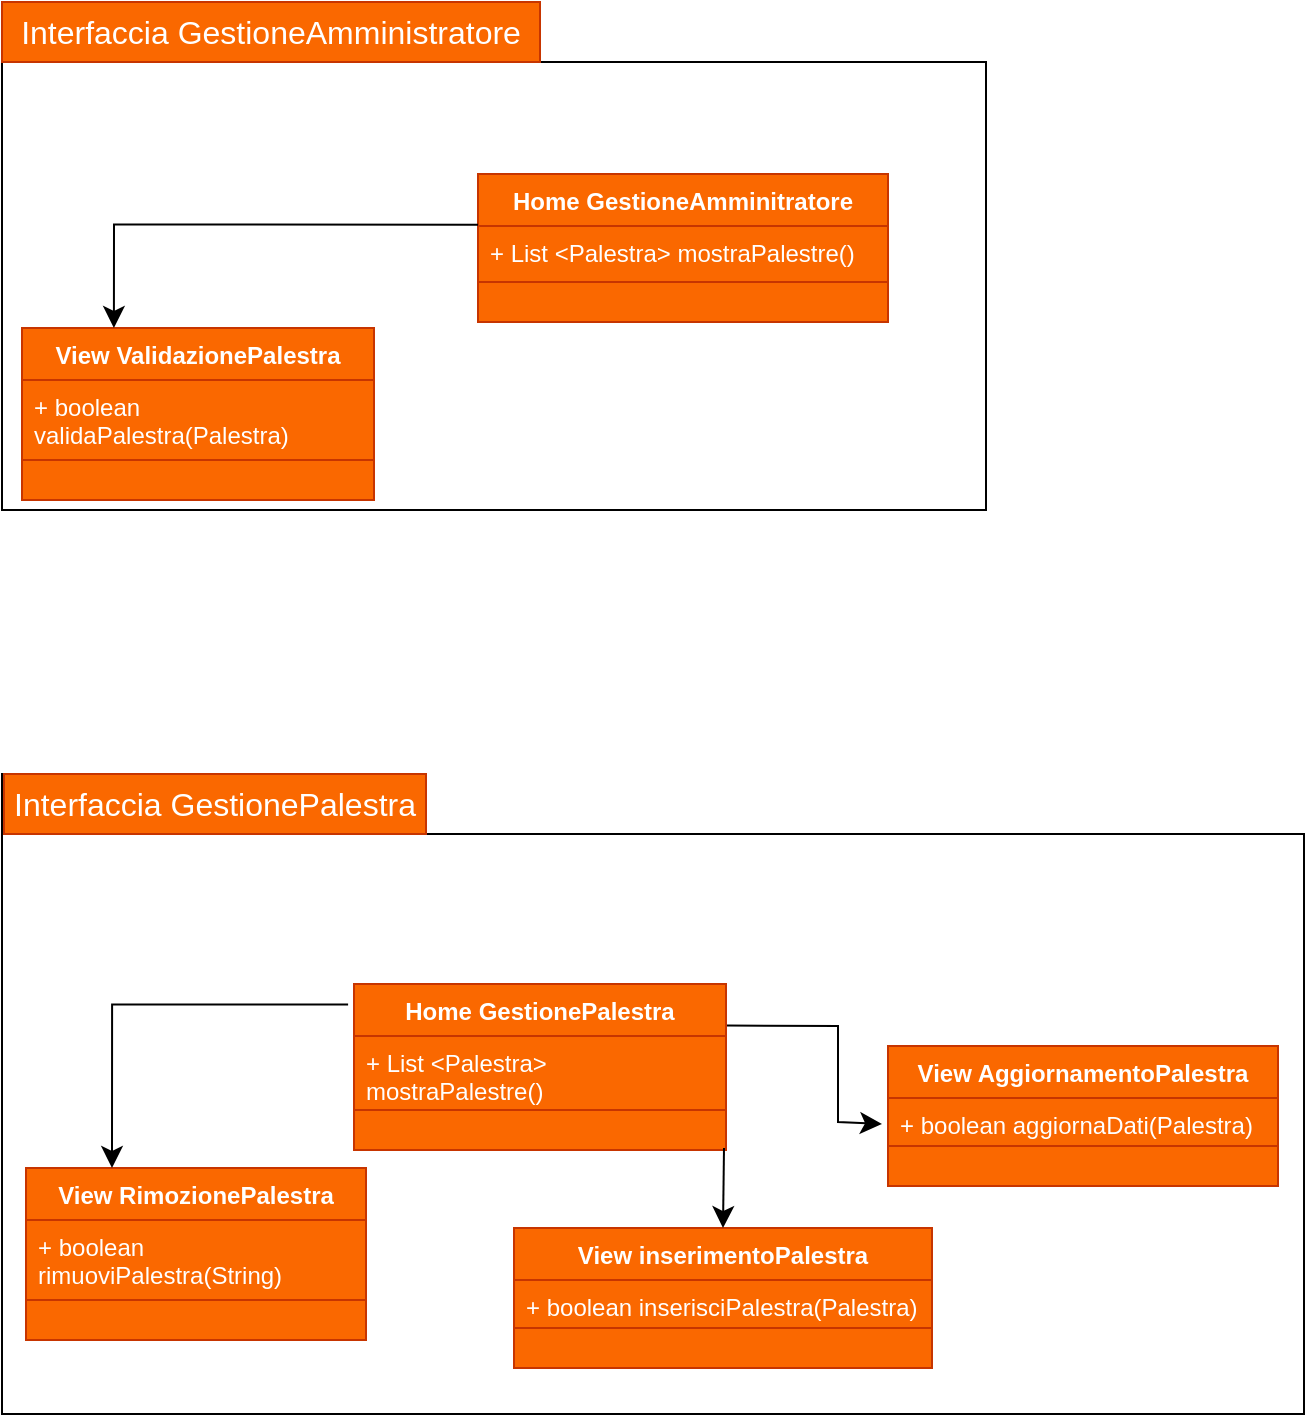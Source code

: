<mxfile version="24.5.4" type="github">
  <diagram name="Pagina-1" id="A7fl4fad_3Z5gy41zm9X">
    <mxGraphModel dx="651" dy="1209" grid="0" gridSize="10" guides="1" tooltips="1" connect="1" arrows="1" fold="1" page="0" pageScale="1" pageWidth="827" pageHeight="1169" math="0" shadow="0">
      <root>
        <mxCell id="0" />
        <mxCell id="1" parent="0" />
        <mxCell id="KeP3qOd79hXcm0X9JfTY-1" value="" style="shape=folder;fontStyle=1;spacingTop=10;tabWidth=210;tabHeight=30;tabPosition=left;html=1;whiteSpace=wrap;" vertex="1" parent="1">
          <mxGeometry x="167" y="-15" width="492" height="254" as="geometry" />
        </mxCell>
        <mxCell id="KeP3qOd79hXcm0X9JfTY-2" value="&lt;font color=&quot;#ffffff&quot;&gt;Interfaccia GestioneAmministratore&lt;/font&gt;" style="text;strokeColor=#C73500;fillColor=#fa6800;html=1;align=center;verticalAlign=middle;whiteSpace=wrap;rounded=0;fontSize=16;fontColor=#000000;" vertex="1" parent="1">
          <mxGeometry x="167" y="-15" width="269" height="30" as="geometry" />
        </mxCell>
        <mxCell id="KeP3qOd79hXcm0X9JfTY-3" style="edgeStyle=none;curved=1;rounded=0;orthogonalLoop=1;jettySize=auto;html=1;exitX=0.5;exitY=0;exitDx=0;exitDy=0;fontSize=12;startSize=8;endSize=8;" edge="1" parent="1">
          <mxGeometry relative="1" as="geometry">
            <mxPoint x="581" y="3" as="sourcePoint" />
            <mxPoint x="581" y="3" as="targetPoint" />
          </mxGeometry>
        </mxCell>
        <mxCell id="KeP3qOd79hXcm0X9JfTY-4" value="&lt;font color=&quot;#ffffff&quot;&gt;View ValidazionePalestra&lt;br&gt;&lt;/font&gt;" style="swimlane;fontStyle=1;align=center;verticalAlign=top;childLayout=stackLayout;horizontal=1;startSize=26;horizontalStack=0;resizeParent=1;resizeParentMax=0;resizeLast=0;collapsible=1;marginBottom=0;whiteSpace=wrap;html=1;fillColor=#fa6800;fontColor=#000000;strokeColor=#C73500;" vertex="1" parent="1">
          <mxGeometry x="177" y="148" width="176" height="86" as="geometry" />
        </mxCell>
        <mxCell id="KeP3qOd79hXcm0X9JfTY-5" value="&lt;font color=&quot;#ffffff&quot;&gt;+ boolean validaPalestra(Palestra)&lt;/font&gt;" style="text;strokeColor=#C73500;fillColor=#fa6800;align=left;verticalAlign=top;spacingLeft=4;spacingRight=4;overflow=hidden;rotatable=0;points=[[0,0.5],[1,0.5]];portConstraint=eastwest;whiteSpace=wrap;html=1;fontColor=#000000;" vertex="1" parent="KeP3qOd79hXcm0X9JfTY-4">
          <mxGeometry y="26" width="176" height="40" as="geometry" />
        </mxCell>
        <mxCell id="KeP3qOd79hXcm0X9JfTY-6" value="" style="line;strokeWidth=1;fillColor=#fa6800;align=left;verticalAlign=middle;spacingTop=-1;spacingLeft=3;spacingRight=3;rotatable=0;labelPosition=right;points=[];portConstraint=eastwest;strokeColor=#FF8000;fontColor=#000000;" vertex="1" parent="KeP3qOd79hXcm0X9JfTY-4">
          <mxGeometry y="66" width="176" as="geometry" />
        </mxCell>
        <mxCell id="KeP3qOd79hXcm0X9JfTY-7" value="&lt;div&gt;&lt;br&gt;&lt;/div&gt;&lt;div&gt;&lt;br&gt;&lt;/div&gt;" style="text;strokeColor=#C73500;fillColor=#fa6800;align=left;verticalAlign=top;spacingLeft=4;spacingRight=4;overflow=hidden;rotatable=0;points=[[0,0.5],[1,0.5]];portConstraint=eastwest;whiteSpace=wrap;html=1;fontColor=#000000;" vertex="1" parent="KeP3qOd79hXcm0X9JfTY-4">
          <mxGeometry y="66" width="176" height="20" as="geometry" />
        </mxCell>
        <mxCell id="KeP3qOd79hXcm0X9JfTY-8" value="&lt;font color=&quot;#ffffff&quot;&gt;Home GestioneAmminitratore&lt;/font&gt;" style="swimlane;fontStyle=1;align=center;verticalAlign=top;childLayout=stackLayout;horizontal=1;startSize=26;horizontalStack=0;resizeParent=1;resizeParentMax=0;resizeLast=0;collapsible=1;marginBottom=0;whiteSpace=wrap;html=1;fillColor=#fa6800;fontColor=#000000;strokeColor=#C73500;" vertex="1" parent="1">
          <mxGeometry x="405" y="71" width="205" height="74" as="geometry" />
        </mxCell>
        <mxCell id="KeP3qOd79hXcm0X9JfTY-9" value="&lt;font color=&quot;#ffffff&quot;&gt;+ List &amp;lt;Palestra&amp;gt; mostraPalestre()&lt;/font&gt;" style="text;strokeColor=#C73500;fillColor=#fa6800;align=left;verticalAlign=top;spacingLeft=4;spacingRight=4;overflow=hidden;rotatable=0;points=[[0,0.5],[1,0.5]];portConstraint=eastwest;whiteSpace=wrap;html=1;fontColor=#000000;" vertex="1" parent="KeP3qOd79hXcm0X9JfTY-8">
          <mxGeometry y="26" width="205" height="28" as="geometry" />
        </mxCell>
        <mxCell id="KeP3qOd79hXcm0X9JfTY-10" value="" style="line;strokeWidth=1;fillColor=#fa6800;align=left;verticalAlign=middle;spacingTop=-1;spacingLeft=3;spacingRight=3;rotatable=0;labelPosition=right;points=[];portConstraint=eastwest;strokeColor=#FF8000;fontColor=#000000;" vertex="1" parent="KeP3qOd79hXcm0X9JfTY-8">
          <mxGeometry y="54" width="205" as="geometry" />
        </mxCell>
        <mxCell id="KeP3qOd79hXcm0X9JfTY-11" value="&lt;div&gt;&lt;br&gt;&lt;/div&gt;&lt;div&gt;&lt;br&gt;&lt;/div&gt;" style="text;strokeColor=#C73500;fillColor=#fa6800;align=left;verticalAlign=top;spacingLeft=4;spacingRight=4;overflow=hidden;rotatable=0;points=[[0,0.5],[1,0.5]];portConstraint=eastwest;whiteSpace=wrap;html=1;fontColor=#000000;" vertex="1" parent="KeP3qOd79hXcm0X9JfTY-8">
          <mxGeometry y="54" width="205" height="20" as="geometry" />
        </mxCell>
        <mxCell id="KeP3qOd79hXcm0X9JfTY-13" style="edgeStyle=none;curved=0;rounded=0;orthogonalLoop=1;jettySize=auto;html=1;fontSize=12;startSize=8;endSize=8;exitX=0;exitY=-0.024;exitDx=0;exitDy=0;exitPerimeter=0;" edge="1" parent="1" source="KeP3qOd79hXcm0X9JfTY-9">
          <mxGeometry relative="1" as="geometry">
            <mxPoint x="341" y="96.25" as="sourcePoint" />
            <mxPoint x="222.95" y="148" as="targetPoint" />
            <Array as="points">
              <mxPoint x="223" y="96.25" />
            </Array>
          </mxGeometry>
        </mxCell>
        <mxCell id="KeP3qOd79hXcm0X9JfTY-14" value="" style="shape=folder;fontStyle=1;spacingTop=10;tabWidth=210;tabHeight=30;tabPosition=left;html=1;whiteSpace=wrap;" vertex="1" parent="1">
          <mxGeometry x="167" y="371" width="651" height="320" as="geometry" />
        </mxCell>
        <mxCell id="KeP3qOd79hXcm0X9JfTY-15" value="&lt;font color=&quot;#ffffff&quot;&gt;Interfaccia GestionePalestra&lt;/font&gt;" style="text;strokeColor=#C73500;fillColor=#fa6800;html=1;align=center;verticalAlign=middle;whiteSpace=wrap;rounded=0;fontSize=16;fontColor=#000000;" vertex="1" parent="1">
          <mxGeometry x="168" y="371" width="211" height="30" as="geometry" />
        </mxCell>
        <mxCell id="KeP3qOd79hXcm0X9JfTY-16" style="edgeStyle=none;curved=1;rounded=0;orthogonalLoop=1;jettySize=auto;html=1;exitX=0.5;exitY=0;exitDx=0;exitDy=0;fontSize=12;startSize=8;endSize=8;" edge="1" parent="1">
          <mxGeometry relative="1" as="geometry">
            <mxPoint x="582" y="455" as="sourcePoint" />
            <mxPoint x="582" y="455" as="targetPoint" />
          </mxGeometry>
        </mxCell>
        <mxCell id="KeP3qOd79hXcm0X9JfTY-17" value="&lt;font color=&quot;#ffffff&quot;&gt;View RimozionePalestra&lt;br&gt;&lt;/font&gt;" style="swimlane;fontStyle=1;align=center;verticalAlign=top;childLayout=stackLayout;horizontal=1;startSize=26;horizontalStack=0;resizeParent=1;resizeParentMax=0;resizeLast=0;collapsible=1;marginBottom=0;whiteSpace=wrap;html=1;fillColor=#fa6800;fontColor=#000000;strokeColor=#C73500;" vertex="1" parent="1">
          <mxGeometry x="179" y="568" width="170" height="86" as="geometry" />
        </mxCell>
        <mxCell id="KeP3qOd79hXcm0X9JfTY-18" value="&lt;font color=&quot;#ffffff&quot;&gt;+ boolean rimuoviPalestra(String)&lt;/font&gt;" style="text;strokeColor=#C73500;fillColor=#fa6800;align=left;verticalAlign=top;spacingLeft=4;spacingRight=4;overflow=hidden;rotatable=0;points=[[0,0.5],[1,0.5]];portConstraint=eastwest;whiteSpace=wrap;html=1;fontColor=#000000;" vertex="1" parent="KeP3qOd79hXcm0X9JfTY-17">
          <mxGeometry y="26" width="170" height="40" as="geometry" />
        </mxCell>
        <mxCell id="KeP3qOd79hXcm0X9JfTY-19" value="" style="line;strokeWidth=1;fillColor=#fa6800;align=left;verticalAlign=middle;spacingTop=-1;spacingLeft=3;spacingRight=3;rotatable=0;labelPosition=right;points=[];portConstraint=eastwest;strokeColor=#FF8000;fontColor=#000000;" vertex="1" parent="KeP3qOd79hXcm0X9JfTY-17">
          <mxGeometry y="66" width="170" as="geometry" />
        </mxCell>
        <mxCell id="KeP3qOd79hXcm0X9JfTY-20" value="&lt;div&gt;&lt;br&gt;&lt;/div&gt;&lt;div&gt;&lt;br&gt;&lt;/div&gt;" style="text;strokeColor=#C73500;fillColor=#fa6800;align=left;verticalAlign=top;spacingLeft=4;spacingRight=4;overflow=hidden;rotatable=0;points=[[0,0.5],[1,0.5]];portConstraint=eastwest;whiteSpace=wrap;html=1;fontColor=#000000;" vertex="1" parent="KeP3qOd79hXcm0X9JfTY-17">
          <mxGeometry y="66" width="170" height="20" as="geometry" />
        </mxCell>
        <mxCell id="KeP3qOd79hXcm0X9JfTY-21" value="&lt;font color=&quot;#ffffff&quot;&gt;View inserimentoPalestra&lt;br&gt;&lt;/font&gt;" style="swimlane;fontStyle=1;align=center;verticalAlign=top;childLayout=stackLayout;horizontal=1;startSize=26;horizontalStack=0;resizeParent=1;resizeParentMax=0;resizeLast=0;collapsible=1;marginBottom=0;whiteSpace=wrap;html=1;fillColor=#fa6800;fontColor=#000000;strokeColor=#C73500;" vertex="1" parent="1">
          <mxGeometry x="423" y="598" width="209" height="70" as="geometry" />
        </mxCell>
        <mxCell id="KeP3qOd79hXcm0X9JfTY-22" value="&lt;font color=&quot;#ffffff&quot;&gt;+ boolean inserisciPalestra(Palestra)&lt;/font&gt;" style="text;strokeColor=#C73500;fillColor=#fa6800;align=left;verticalAlign=top;spacingLeft=4;spacingRight=4;overflow=hidden;rotatable=0;points=[[0,0.5],[1,0.5]];portConstraint=eastwest;whiteSpace=wrap;html=1;fontColor=#000000;" vertex="1" parent="KeP3qOd79hXcm0X9JfTY-21">
          <mxGeometry y="26" width="209" height="24" as="geometry" />
        </mxCell>
        <mxCell id="KeP3qOd79hXcm0X9JfTY-23" value="" style="line;strokeWidth=1;fillColor=#fa6800;align=left;verticalAlign=middle;spacingTop=-1;spacingLeft=3;spacingRight=3;rotatable=0;labelPosition=right;points=[];portConstraint=eastwest;strokeColor=#FF8000;fontColor=#000000;" vertex="1" parent="KeP3qOd79hXcm0X9JfTY-21">
          <mxGeometry y="50" width="209" as="geometry" />
        </mxCell>
        <mxCell id="KeP3qOd79hXcm0X9JfTY-24" value="&lt;div&gt;&lt;br&gt;&lt;/div&gt;&lt;div&gt;&lt;br&gt;&lt;/div&gt;" style="text;strokeColor=#C73500;fillColor=#fa6800;align=left;verticalAlign=top;spacingLeft=4;spacingRight=4;overflow=hidden;rotatable=0;points=[[0,0.5],[1,0.5]];portConstraint=eastwest;whiteSpace=wrap;html=1;fontColor=#000000;" vertex="1" parent="KeP3qOd79hXcm0X9JfTY-21">
          <mxGeometry y="50" width="209" height="20" as="geometry" />
        </mxCell>
        <mxCell id="KeP3qOd79hXcm0X9JfTY-25" style="edgeStyle=none;curved=0;rounded=0;orthogonalLoop=1;jettySize=auto;html=1;exitX=1;exitY=0.25;exitDx=0;exitDy=0;fontSize=12;startSize=8;endSize=8;" edge="1" parent="1" source="KeP3qOd79hXcm0X9JfTY-26">
          <mxGeometry relative="1" as="geometry">
            <Array as="points">
              <mxPoint x="585" y="497" />
              <mxPoint x="585" y="545" />
            </Array>
            <mxPoint x="607" y="546" as="targetPoint" />
          </mxGeometry>
        </mxCell>
        <mxCell id="KeP3qOd79hXcm0X9JfTY-26" value="&lt;font color=&quot;#ffffff&quot;&gt;Home GestionePalestra&lt;/font&gt;" style="swimlane;fontStyle=1;align=center;verticalAlign=top;childLayout=stackLayout;horizontal=1;startSize=26;horizontalStack=0;resizeParent=1;resizeParentMax=0;resizeLast=0;collapsible=1;marginBottom=0;whiteSpace=wrap;html=1;fillColor=#fa6800;fontColor=#000000;strokeColor=#C73500;" vertex="1" parent="1">
          <mxGeometry x="343" y="476" width="186" height="83" as="geometry" />
        </mxCell>
        <mxCell id="KeP3qOd79hXcm0X9JfTY-27" value="&lt;span style=&quot;color: rgb(255, 255, 255);&quot;&gt;+ List &amp;lt;Palestra&amp;gt; mostraPalestre()&lt;/span&gt;" style="text;strokeColor=#C73500;fillColor=#fa6800;align=left;verticalAlign=top;spacingLeft=4;spacingRight=4;overflow=hidden;rotatable=0;points=[[0,0.5],[1,0.5]];portConstraint=eastwest;whiteSpace=wrap;html=1;fontColor=#000000;" vertex="1" parent="KeP3qOd79hXcm0X9JfTY-26">
          <mxGeometry y="26" width="186" height="37" as="geometry" />
        </mxCell>
        <mxCell id="KeP3qOd79hXcm0X9JfTY-28" value="" style="line;strokeWidth=1;fillColor=#fa6800;align=left;verticalAlign=middle;spacingTop=-1;spacingLeft=3;spacingRight=3;rotatable=0;labelPosition=right;points=[];portConstraint=eastwest;strokeColor=#FF8000;fontColor=#000000;" vertex="1" parent="KeP3qOd79hXcm0X9JfTY-26">
          <mxGeometry y="63" width="186" as="geometry" />
        </mxCell>
        <mxCell id="KeP3qOd79hXcm0X9JfTY-29" value="&lt;div&gt;&lt;br&gt;&lt;/div&gt;&lt;div&gt;&lt;br&gt;&lt;/div&gt;" style="text;strokeColor=#C73500;fillColor=#fa6800;align=left;verticalAlign=top;spacingLeft=4;spacingRight=4;overflow=hidden;rotatable=0;points=[[0,0.5],[1,0.5]];portConstraint=eastwest;whiteSpace=wrap;html=1;fontColor=#000000;" vertex="1" parent="KeP3qOd79hXcm0X9JfTY-26">
          <mxGeometry y="63" width="186" height="20" as="geometry" />
        </mxCell>
        <mxCell id="KeP3qOd79hXcm0X9JfTY-31" style="edgeStyle=none;curved=0;rounded=0;orthogonalLoop=1;jettySize=auto;html=1;fontSize=12;startSize=8;endSize=8;entryX=0.5;entryY=0;entryDx=0;entryDy=0;" edge="1" parent="1" target="KeP3qOd79hXcm0X9JfTY-21">
          <mxGeometry relative="1" as="geometry">
            <mxPoint x="719" y="569" as="targetPoint" />
            <Array as="points" />
            <mxPoint x="528" y="558" as="sourcePoint" />
          </mxGeometry>
        </mxCell>
        <mxCell id="KeP3qOd79hXcm0X9JfTY-32" style="edgeStyle=none;curved=0;rounded=0;orthogonalLoop=1;jettySize=auto;html=1;fontSize=12;startSize=8;endSize=8;entryX=0.613;entryY=0.025;entryDx=0;entryDy=0;entryPerimeter=0;" edge="1" parent="1">
          <mxGeometry relative="1" as="geometry">
            <mxPoint x="340.05" y="486.25" as="sourcePoint" />
            <mxPoint x="222.0" y="568" as="targetPoint" />
            <Array as="points">
              <mxPoint x="222.05" y="486.25" />
            </Array>
          </mxGeometry>
        </mxCell>
        <mxCell id="KeP3qOd79hXcm0X9JfTY-33" value="&lt;font color=&quot;#ffffff&quot;&gt;View AggiornamentoPalestra&lt;br&gt;&lt;/font&gt;" style="swimlane;fontStyle=1;align=center;verticalAlign=top;childLayout=stackLayout;horizontal=1;startSize=26;horizontalStack=0;resizeParent=1;resizeParentMax=0;resizeLast=0;collapsible=1;marginBottom=0;whiteSpace=wrap;html=1;fillColor=#fa6800;fontColor=#000000;strokeColor=#C73500;" vertex="1" parent="1">
          <mxGeometry x="610" y="507" width="195" height="70" as="geometry" />
        </mxCell>
        <mxCell id="KeP3qOd79hXcm0X9JfTY-34" value="&lt;font color=&quot;#ffffff&quot;&gt;+ boolean aggiornaDati(Palestra)&lt;/font&gt;" style="text;strokeColor=#C73500;fillColor=#fa6800;align=left;verticalAlign=top;spacingLeft=4;spacingRight=4;overflow=hidden;rotatable=0;points=[[0,0.5],[1,0.5]];portConstraint=eastwest;whiteSpace=wrap;html=1;fontColor=#000000;" vertex="1" parent="KeP3qOd79hXcm0X9JfTY-33">
          <mxGeometry y="26" width="195" height="24" as="geometry" />
        </mxCell>
        <mxCell id="KeP3qOd79hXcm0X9JfTY-35" value="" style="line;strokeWidth=1;fillColor=#fa6800;align=left;verticalAlign=middle;spacingTop=-1;spacingLeft=3;spacingRight=3;rotatable=0;labelPosition=right;points=[];portConstraint=eastwest;strokeColor=#FF8000;fontColor=#000000;" vertex="1" parent="KeP3qOd79hXcm0X9JfTY-33">
          <mxGeometry y="50" width="195" as="geometry" />
        </mxCell>
        <mxCell id="KeP3qOd79hXcm0X9JfTY-36" value="&lt;div&gt;&lt;br&gt;&lt;/div&gt;&lt;div&gt;&lt;br&gt;&lt;/div&gt;" style="text;strokeColor=#C73500;fillColor=#fa6800;align=left;verticalAlign=top;spacingLeft=4;spacingRight=4;overflow=hidden;rotatable=0;points=[[0,0.5],[1,0.5]];portConstraint=eastwest;whiteSpace=wrap;html=1;fontColor=#000000;" vertex="1" parent="KeP3qOd79hXcm0X9JfTY-33">
          <mxGeometry y="50" width="195" height="20" as="geometry" />
        </mxCell>
      </root>
    </mxGraphModel>
  </diagram>
</mxfile>
